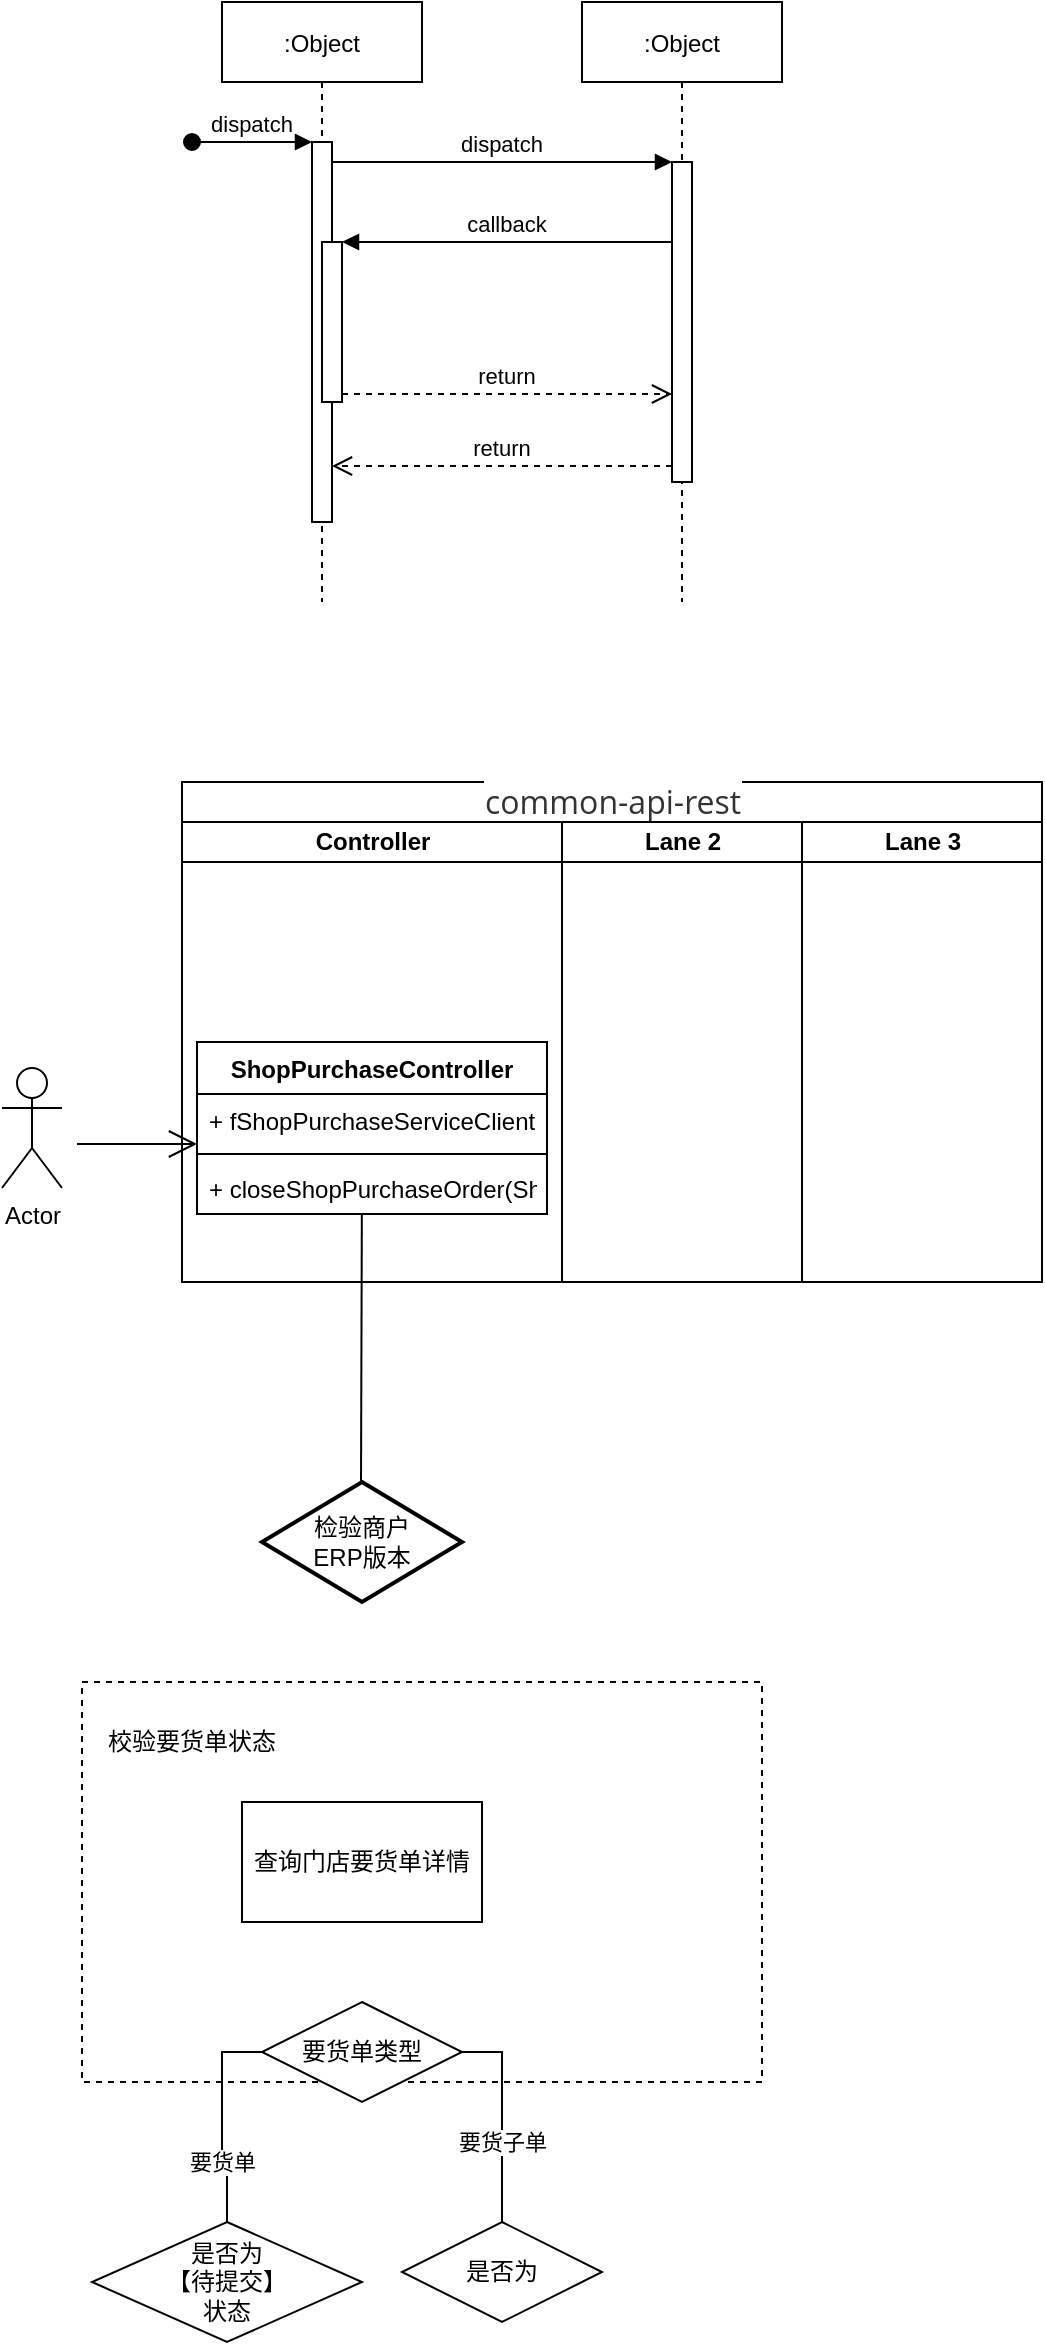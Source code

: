 <mxfile version="14.5.7" type="github">
  <diagram id="kgpKYQtTHZ0yAKxKKP6v" name="关闭要货单">
    <mxGraphModel dx="1422" dy="794" grid="1" gridSize="10" guides="1" tooltips="1" connect="1" arrows="1" fold="1" page="1" pageScale="1" pageWidth="850" pageHeight="1100" math="0" shadow="0">
      <root>
        <mxCell id="0" />
        <mxCell id="1" parent="0" />
        <mxCell id="3nuBFxr9cyL0pnOWT2aG-1" value=":Object" style="shape=umlLifeline;perimeter=lifelinePerimeter;container=1;collapsible=0;recursiveResize=0;rounded=0;shadow=0;strokeWidth=1;" parent="1" vertex="1">
          <mxGeometry x="120" y="80" width="100" height="300" as="geometry" />
        </mxCell>
        <mxCell id="3nuBFxr9cyL0pnOWT2aG-2" value="" style="points=[];perimeter=orthogonalPerimeter;rounded=0;shadow=0;strokeWidth=1;" parent="3nuBFxr9cyL0pnOWT2aG-1" vertex="1">
          <mxGeometry x="45" y="70" width="10" height="190" as="geometry" />
        </mxCell>
        <mxCell id="3nuBFxr9cyL0pnOWT2aG-3" value="dispatch" style="verticalAlign=bottom;startArrow=oval;endArrow=block;startSize=8;shadow=0;strokeWidth=1;" parent="3nuBFxr9cyL0pnOWT2aG-1" target="3nuBFxr9cyL0pnOWT2aG-2" edge="1">
          <mxGeometry relative="1" as="geometry">
            <mxPoint x="-15" y="70" as="sourcePoint" />
          </mxGeometry>
        </mxCell>
        <mxCell id="3nuBFxr9cyL0pnOWT2aG-4" value="" style="points=[];perimeter=orthogonalPerimeter;rounded=0;shadow=0;strokeWidth=1;" parent="3nuBFxr9cyL0pnOWT2aG-1" vertex="1">
          <mxGeometry x="50" y="120" width="10" height="80" as="geometry" />
        </mxCell>
        <mxCell id="3nuBFxr9cyL0pnOWT2aG-5" value=":Object" style="shape=umlLifeline;perimeter=lifelinePerimeter;container=1;collapsible=0;recursiveResize=0;rounded=0;shadow=0;strokeWidth=1;" parent="1" vertex="1">
          <mxGeometry x="300" y="80" width="100" height="300" as="geometry" />
        </mxCell>
        <mxCell id="3nuBFxr9cyL0pnOWT2aG-6" value="" style="points=[];perimeter=orthogonalPerimeter;rounded=0;shadow=0;strokeWidth=1;" parent="3nuBFxr9cyL0pnOWT2aG-5" vertex="1">
          <mxGeometry x="45" y="80" width="10" height="160" as="geometry" />
        </mxCell>
        <mxCell id="3nuBFxr9cyL0pnOWT2aG-7" value="return" style="verticalAlign=bottom;endArrow=open;dashed=1;endSize=8;exitX=0;exitY=0.95;shadow=0;strokeWidth=1;" parent="1" source="3nuBFxr9cyL0pnOWT2aG-6" target="3nuBFxr9cyL0pnOWT2aG-2" edge="1">
          <mxGeometry relative="1" as="geometry">
            <mxPoint x="275" y="236" as="targetPoint" />
          </mxGeometry>
        </mxCell>
        <mxCell id="3nuBFxr9cyL0pnOWT2aG-8" value="dispatch" style="verticalAlign=bottom;endArrow=block;entryX=0;entryY=0;shadow=0;strokeWidth=1;" parent="1" source="3nuBFxr9cyL0pnOWT2aG-2" target="3nuBFxr9cyL0pnOWT2aG-6" edge="1">
          <mxGeometry relative="1" as="geometry">
            <mxPoint x="275" y="160" as="sourcePoint" />
          </mxGeometry>
        </mxCell>
        <mxCell id="3nuBFxr9cyL0pnOWT2aG-9" value="callback" style="verticalAlign=bottom;endArrow=block;entryX=1;entryY=0;shadow=0;strokeWidth=1;" parent="1" source="3nuBFxr9cyL0pnOWT2aG-6" target="3nuBFxr9cyL0pnOWT2aG-4" edge="1">
          <mxGeometry relative="1" as="geometry">
            <mxPoint x="240" y="200" as="sourcePoint" />
          </mxGeometry>
        </mxCell>
        <mxCell id="3nuBFxr9cyL0pnOWT2aG-10" value="return" style="verticalAlign=bottom;endArrow=open;dashed=1;endSize=8;exitX=1;exitY=0.95;shadow=0;strokeWidth=1;" parent="1" source="3nuBFxr9cyL0pnOWT2aG-4" target="3nuBFxr9cyL0pnOWT2aG-6" edge="1">
          <mxGeometry relative="1" as="geometry">
            <mxPoint x="240" y="257" as="targetPoint" />
          </mxGeometry>
        </mxCell>
        <mxCell id="_y9LpxyYnaiCuJYHgKzP-1" value="&lt;span style=&quot;color: rgb(51 , 51 , 51) ; font-family: &amp;#34;open sans&amp;#34; , &amp;#34;clear sans&amp;#34; , &amp;#34;helvetica neue&amp;#34; , &amp;#34;helvetica&amp;#34; , &amp;#34;arial&amp;#34; , sans-serif ; font-size: 16px ; font-weight: 400 ; background-color: rgb(255 , 255 , 255)&quot;&gt;common-api-rest&lt;/span&gt;" style="swimlane;html=1;childLayout=stackLayout;resizeParent=1;resizeParentMax=0;startSize=20;" vertex="1" parent="1">
          <mxGeometry x="100" y="470" width="430" height="250" as="geometry" />
        </mxCell>
        <mxCell id="_y9LpxyYnaiCuJYHgKzP-2" value="Controller" style="swimlane;html=1;startSize=20;" vertex="1" parent="_y9LpxyYnaiCuJYHgKzP-1">
          <mxGeometry y="20" width="190" height="230" as="geometry" />
        </mxCell>
        <mxCell id="_y9LpxyYnaiCuJYHgKzP-5" value="ShopPurchaseController" style="swimlane;fontStyle=1;align=center;verticalAlign=top;childLayout=stackLayout;horizontal=1;startSize=26;horizontalStack=0;resizeParent=1;resizeParentMax=0;resizeLast=0;collapsible=1;marginBottom=0;" vertex="1" parent="_y9LpxyYnaiCuJYHgKzP-2">
          <mxGeometry x="7.5" y="110" width="175" height="86" as="geometry" />
        </mxCell>
        <mxCell id="_y9LpxyYnaiCuJYHgKzP-6" value="+ fShopPurchaseServiceClient: FShopPurchaseServiceClient" style="text;strokeColor=none;fillColor=none;align=left;verticalAlign=top;spacingLeft=4;spacingRight=4;overflow=hidden;rotatable=0;points=[[0,0.5],[1,0.5]];portConstraint=eastwest;" vertex="1" parent="_y9LpxyYnaiCuJYHgKzP-5">
          <mxGeometry y="26" width="175" height="26" as="geometry" />
        </mxCell>
        <mxCell id="_y9LpxyYnaiCuJYHgKzP-7" value="" style="line;strokeWidth=1;fillColor=none;align=left;verticalAlign=middle;spacingTop=-1;spacingLeft=3;spacingRight=3;rotatable=0;labelPosition=right;points=[];portConstraint=eastwest;" vertex="1" parent="_y9LpxyYnaiCuJYHgKzP-5">
          <mxGeometry y="52" width="175" height="8" as="geometry" />
        </mxCell>
        <mxCell id="_y9LpxyYnaiCuJYHgKzP-8" value="+ closeShopPurchaseOrder(ShopPurchaseOrderDto): Integer" style="text;strokeColor=none;fillColor=none;align=left;verticalAlign=top;spacingLeft=4;spacingRight=4;overflow=hidden;rotatable=0;points=[[0,0.5],[1,0.5]];portConstraint=eastwest;" vertex="1" parent="_y9LpxyYnaiCuJYHgKzP-5">
          <mxGeometry y="60" width="175" height="26" as="geometry" />
        </mxCell>
        <mxCell id="_y9LpxyYnaiCuJYHgKzP-13" value="" style="endArrow=open;endFill=1;endSize=12;html=1;" edge="1" parent="_y9LpxyYnaiCuJYHgKzP-2">
          <mxGeometry width="160" relative="1" as="geometry">
            <mxPoint x="-52.5" y="161" as="sourcePoint" />
            <mxPoint x="7.5" y="161" as="targetPoint" />
          </mxGeometry>
        </mxCell>
        <mxCell id="_y9LpxyYnaiCuJYHgKzP-12" value="" style="endArrow=none;endFill=0;endSize=12;html=1;exitX=0.471;exitY=1;exitDx=0;exitDy=0;exitPerimeter=0;" edge="1" parent="_y9LpxyYnaiCuJYHgKzP-2" source="_y9LpxyYnaiCuJYHgKzP-8">
          <mxGeometry width="160" relative="1" as="geometry">
            <mxPoint x="89.5" y="210" as="sourcePoint" />
            <mxPoint x="89.5" y="330" as="targetPoint" />
          </mxGeometry>
        </mxCell>
        <mxCell id="_y9LpxyYnaiCuJYHgKzP-3" value="Lane 2" style="swimlane;html=1;startSize=20;" vertex="1" parent="_y9LpxyYnaiCuJYHgKzP-1">
          <mxGeometry x="190" y="20" width="120" height="230" as="geometry" />
        </mxCell>
        <mxCell id="_y9LpxyYnaiCuJYHgKzP-4" value="Lane 3" style="swimlane;html=1;startSize=20;" vertex="1" parent="_y9LpxyYnaiCuJYHgKzP-1">
          <mxGeometry x="310" y="20" width="120" height="230" as="geometry" />
        </mxCell>
        <mxCell id="_y9LpxyYnaiCuJYHgKzP-9" value="Actor" style="shape=umlActor;verticalLabelPosition=bottom;verticalAlign=top;html=1;" vertex="1" parent="1">
          <mxGeometry x="10" y="613" width="30" height="60" as="geometry" />
        </mxCell>
        <mxCell id="_y9LpxyYnaiCuJYHgKzP-14" value="检验商户&lt;br&gt;ERP版本" style="strokeWidth=2;html=1;shape=mxgraph.flowchart.decision;whiteSpace=wrap;" vertex="1" parent="1">
          <mxGeometry x="140" y="820" width="100" height="60" as="geometry" />
        </mxCell>
        <mxCell id="_y9LpxyYnaiCuJYHgKzP-15" value="" style="rounded=0;whiteSpace=wrap;html=1;dashed=1;fillColor=none;" vertex="1" parent="1">
          <mxGeometry x="50" y="920" width="340" height="200" as="geometry" />
        </mxCell>
        <mxCell id="_y9LpxyYnaiCuJYHgKzP-16" value="校验要货单状态" style="text;html=1;strokeColor=none;fillColor=none;align=center;verticalAlign=middle;whiteSpace=wrap;rounded=0;dashed=1;" vertex="1" parent="1">
          <mxGeometry x="60" y="940" width="90" height="20" as="geometry" />
        </mxCell>
        <mxCell id="_y9LpxyYnaiCuJYHgKzP-19" value="查询门店要货单详情" style="rounded=0;whiteSpace=wrap;html=1;" vertex="1" parent="1">
          <mxGeometry x="130" y="980" width="120" height="60" as="geometry" />
        </mxCell>
        <mxCell id="_y9LpxyYnaiCuJYHgKzP-23" style="edgeStyle=orthogonalEdgeStyle;rounded=0;orthogonalLoop=1;jettySize=auto;html=1;entryX=0.5;entryY=0;entryDx=0;entryDy=0;endArrow=none;endFill=0;labelBackgroundColor=#ffffff;exitX=0;exitY=0.5;exitDx=0;exitDy=0;" edge="1" parent="1" source="_y9LpxyYnaiCuJYHgKzP-20" target="_y9LpxyYnaiCuJYHgKzP-22">
          <mxGeometry relative="1" as="geometry" />
        </mxCell>
        <mxCell id="_y9LpxyYnaiCuJYHgKzP-24" value="&lt;pre style=&quot;background-color: rgb(43 , 43 , 43) ; font-family: , monospace ; font-size: 9.8pt ; color: rgb(169 , 183 , 198)&quot;&gt;&lt;br&gt;&lt;/pre&gt;" style="edgeLabel;html=1;align=center;verticalAlign=middle;resizable=0;points=[];" vertex="1" connectable="0" parent="_y9LpxyYnaiCuJYHgKzP-23">
          <mxGeometry x="0.159" y="3" relative="1" as="geometry">
            <mxPoint as="offset" />
          </mxGeometry>
        </mxCell>
        <mxCell id="_y9LpxyYnaiCuJYHgKzP-29" value="要货单" style="edgeLabel;html=1;align=center;verticalAlign=middle;resizable=0;points=[];fontColor=#000000;" vertex="1" connectable="0" parent="_y9LpxyYnaiCuJYHgKzP-23">
          <mxGeometry x="-0.1" relative="1" as="geometry">
            <mxPoint y="26" as="offset" />
          </mxGeometry>
        </mxCell>
        <mxCell id="_y9LpxyYnaiCuJYHgKzP-27" style="edgeStyle=orthogonalEdgeStyle;rounded=0;orthogonalLoop=1;jettySize=auto;html=1;entryX=0.5;entryY=0;entryDx=0;entryDy=0;labelBackgroundColor=#ffffff;endArrow=none;endFill=0;strokeColor=#000000;fontColor=#000000;exitX=1;exitY=0.5;exitDx=0;exitDy=0;" edge="1" parent="1" source="_y9LpxyYnaiCuJYHgKzP-20" target="_y9LpxyYnaiCuJYHgKzP-25">
          <mxGeometry relative="1" as="geometry">
            <Array as="points">
              <mxPoint x="260" y="1105" />
            </Array>
          </mxGeometry>
        </mxCell>
        <mxCell id="_y9LpxyYnaiCuJYHgKzP-28" value="要货子单" style="edgeLabel;html=1;align=center;verticalAlign=middle;resizable=0;points=[];fontColor=#000000;" vertex="1" connectable="0" parent="_y9LpxyYnaiCuJYHgKzP-27">
          <mxGeometry x="0.061" y="-2" relative="1" as="geometry">
            <mxPoint x="2" y="9" as="offset" />
          </mxGeometry>
        </mxCell>
        <mxCell id="_y9LpxyYnaiCuJYHgKzP-20" value="要货单类型" style="rhombus;whiteSpace=wrap;html=1;fillColor=#ffffff;" vertex="1" parent="1">
          <mxGeometry x="140" y="1080" width="100" height="50" as="geometry" />
        </mxCell>
        <mxCell id="_y9LpxyYnaiCuJYHgKzP-22" value="是否为&lt;br&gt;【待提交】&lt;br&gt;状态" style="rhombus;whiteSpace=wrap;html=1;fillColor=#ffffff;" vertex="1" parent="1">
          <mxGeometry x="55" y="1190" width="135" height="60" as="geometry" />
        </mxCell>
        <mxCell id="_y9LpxyYnaiCuJYHgKzP-25" value="是否为" style="rhombus;whiteSpace=wrap;html=1;fillColor=#ffffff;" vertex="1" parent="1">
          <mxGeometry x="210" y="1190" width="100" height="50" as="geometry" />
        </mxCell>
      </root>
    </mxGraphModel>
  </diagram>
</mxfile>
